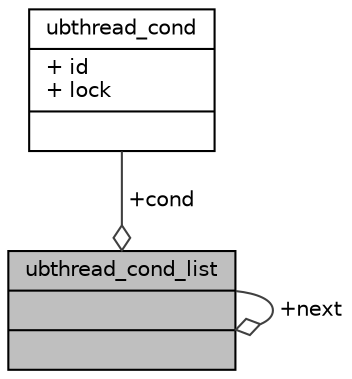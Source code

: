 digraph "ubthread_cond_list"
{
 // LATEX_PDF_SIZE
  edge [fontname="Helvetica",fontsize="10",labelfontname="Helvetica",labelfontsize="10"];
  node [fontname="Helvetica",fontsize="10",shape=record];
  Node1 [label="{ubthread_cond_list\n||}",height=0.2,width=0.4,color="black", fillcolor="grey75", style="filled", fontcolor="black",tooltip=" "];
  Node1 -> Node1 [color="grey25",fontsize="10",style="solid",label=" +next" ,arrowhead="odiamond",fontname="Helvetica"];
  Node2 -> Node1 [color="grey25",fontsize="10",style="solid",label=" +cond" ,arrowhead="odiamond",fontname="Helvetica"];
  Node2 [label="{ubthread_cond\n|+ id\l+ lock\l|}",height=0.2,width=0.4,color="black", fillcolor="white", style="filled",URL="$structubthread__cond.html",tooltip=" "];
}
